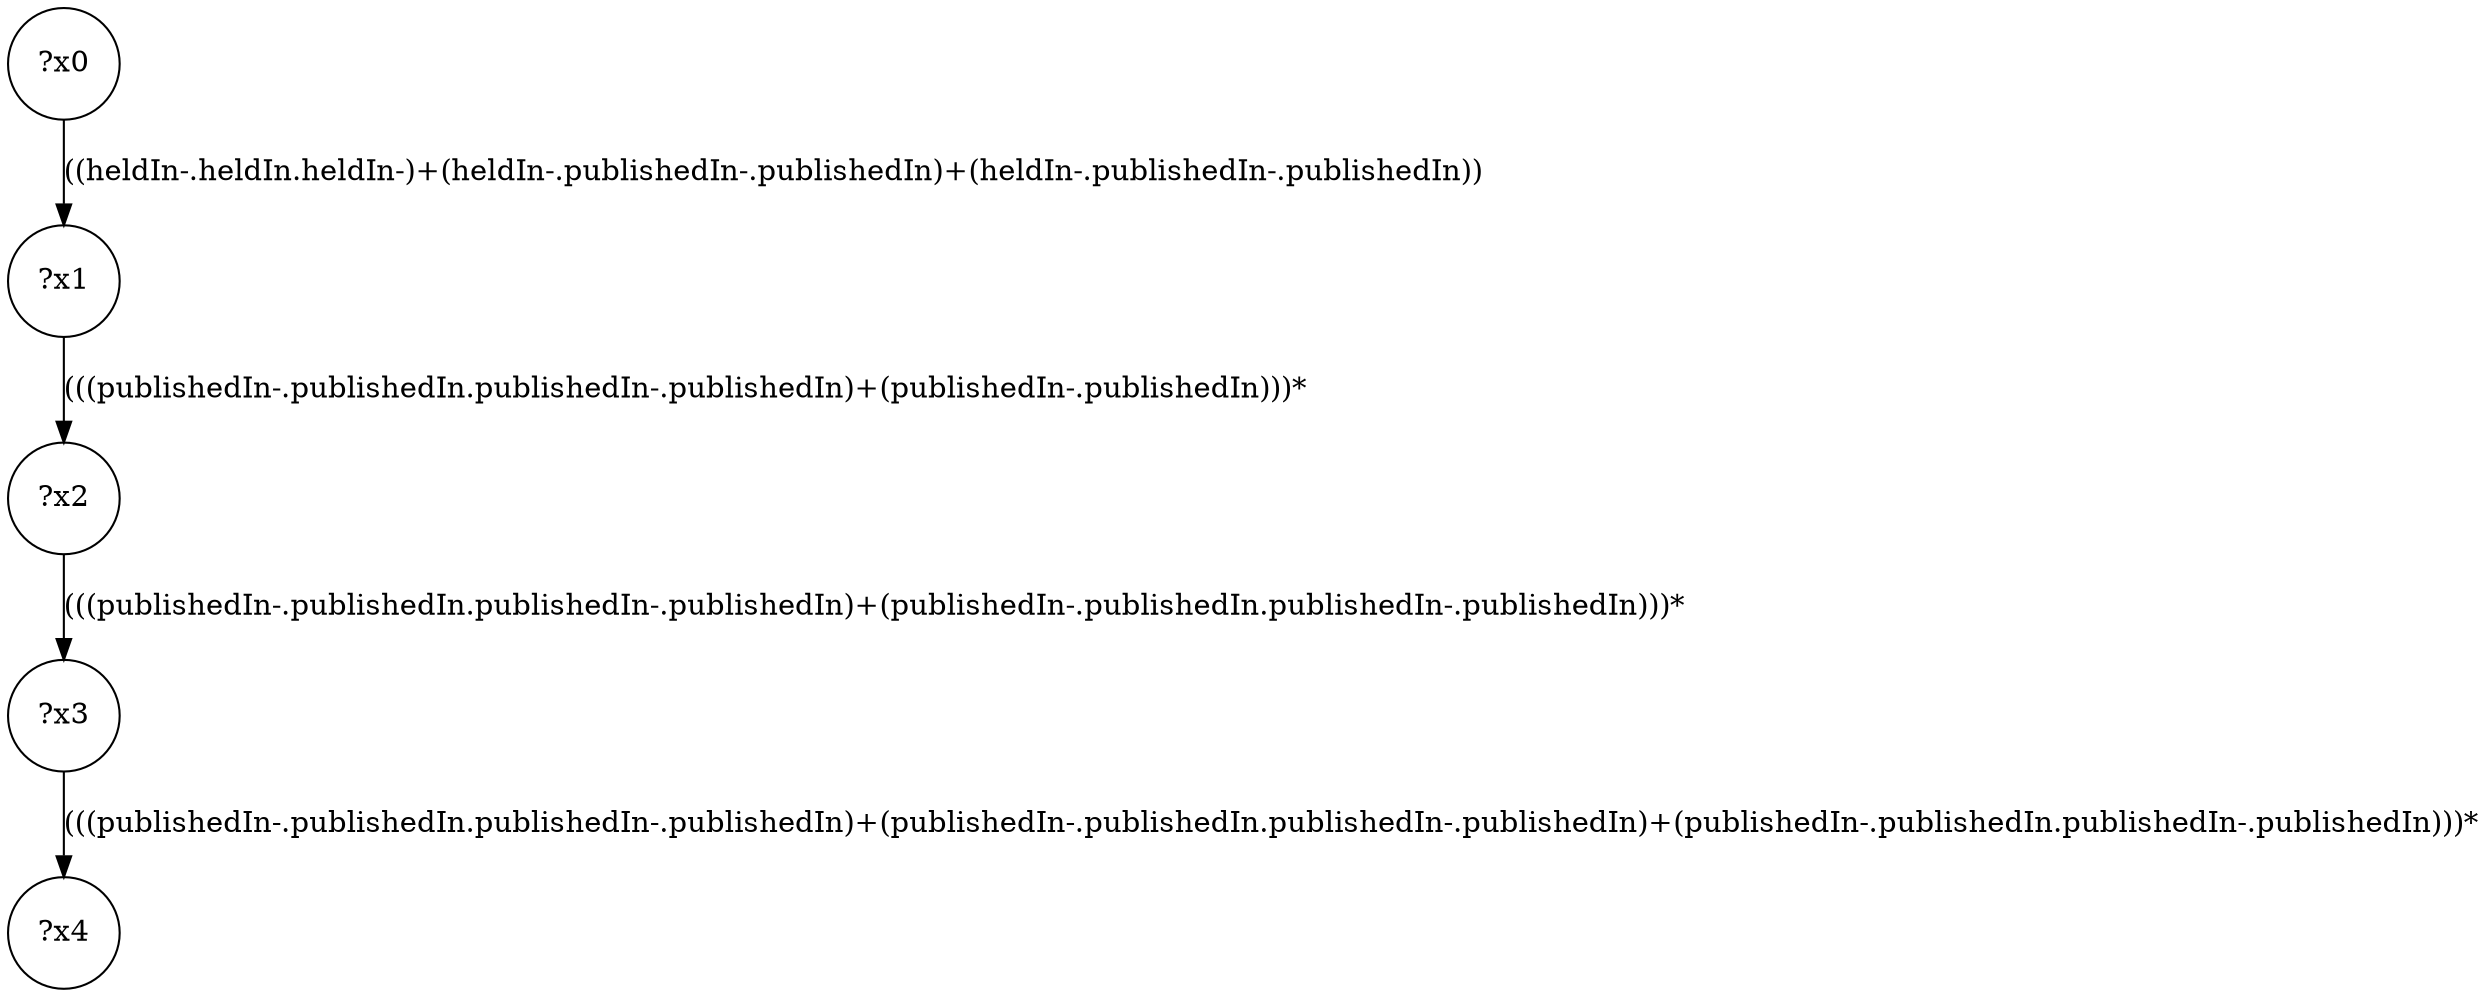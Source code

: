 digraph g {
	x0 [shape=circle, label="?x0"];
	x1 [shape=circle, label="?x1"];
	x0 -> x1 [label="((heldIn-.heldIn.heldIn-)+(heldIn-.publishedIn-.publishedIn)+(heldIn-.publishedIn-.publishedIn))"];
	x2 [shape=circle, label="?x2"];
	x1 -> x2 [label="(((publishedIn-.publishedIn.publishedIn-.publishedIn)+(publishedIn-.publishedIn)))*"];
	x3 [shape=circle, label="?x3"];
	x2 -> x3 [label="(((publishedIn-.publishedIn.publishedIn-.publishedIn)+(publishedIn-.publishedIn.publishedIn-.publishedIn)))*"];
	x4 [shape=circle, label="?x4"];
	x3 -> x4 [label="(((publishedIn-.publishedIn.publishedIn-.publishedIn)+(publishedIn-.publishedIn.publishedIn-.publishedIn)+(publishedIn-.publishedIn.publishedIn-.publishedIn)))*"];
}

